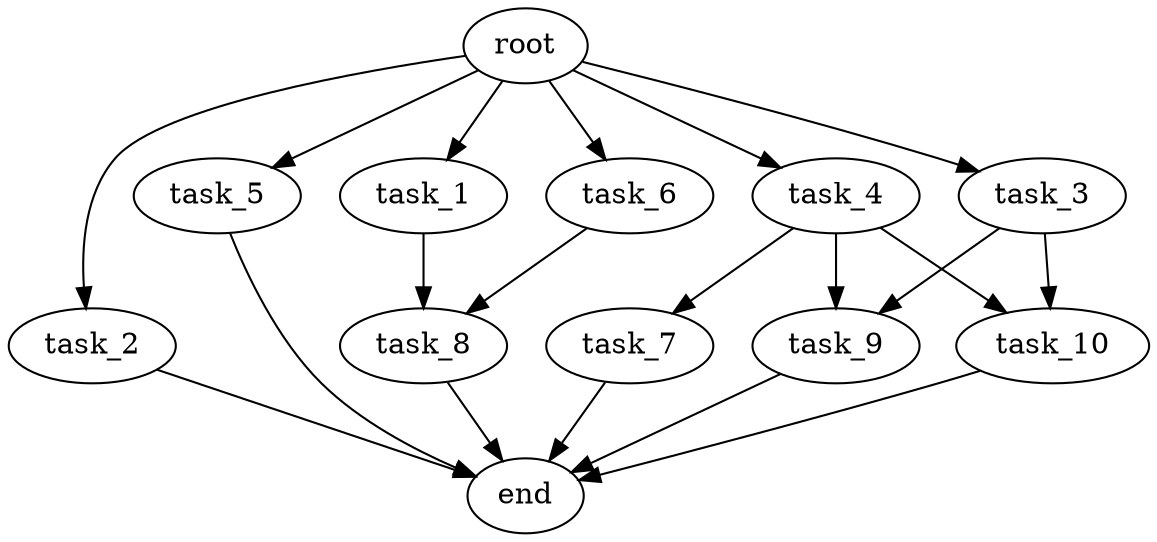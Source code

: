 digraph G {
  root [size="0.000000e+00"];
  task_1 [size="7.702980e+09"];
  task_2 [size="1.625340e+10"];
  task_3 [size="2.405481e+10"];
  task_4 [size="8.346671e+10"];
  task_5 [size="3.892177e+10"];
  task_6 [size="8.965361e+10"];
  task_7 [size="3.317967e+10"];
  task_8 [size="7.556337e+10"];
  task_9 [size="1.400366e+10"];
  task_10 [size="9.884791e+10"];
  end [size="0.000000e+00"];

  root -> task_1 [size="1.000000e-12"];
  root -> task_2 [size="1.000000e-12"];
  root -> task_3 [size="1.000000e-12"];
  root -> task_4 [size="1.000000e-12"];
  root -> task_5 [size="1.000000e-12"];
  root -> task_6 [size="1.000000e-12"];
  task_1 -> task_8 [size="3.778169e+08"];
  task_2 -> end [size="1.000000e-12"];
  task_3 -> task_9 [size="7.001830e+07"];
  task_3 -> task_10 [size="4.942396e+08"];
  task_4 -> task_7 [size="3.317967e+08"];
  task_4 -> task_9 [size="7.001830e+07"];
  task_4 -> task_10 [size="4.942396e+08"];
  task_5 -> end [size="1.000000e-12"];
  task_6 -> task_8 [size="3.778169e+08"];
  task_7 -> end [size="1.000000e-12"];
  task_8 -> end [size="1.000000e-12"];
  task_9 -> end [size="1.000000e-12"];
  task_10 -> end [size="1.000000e-12"];
}
